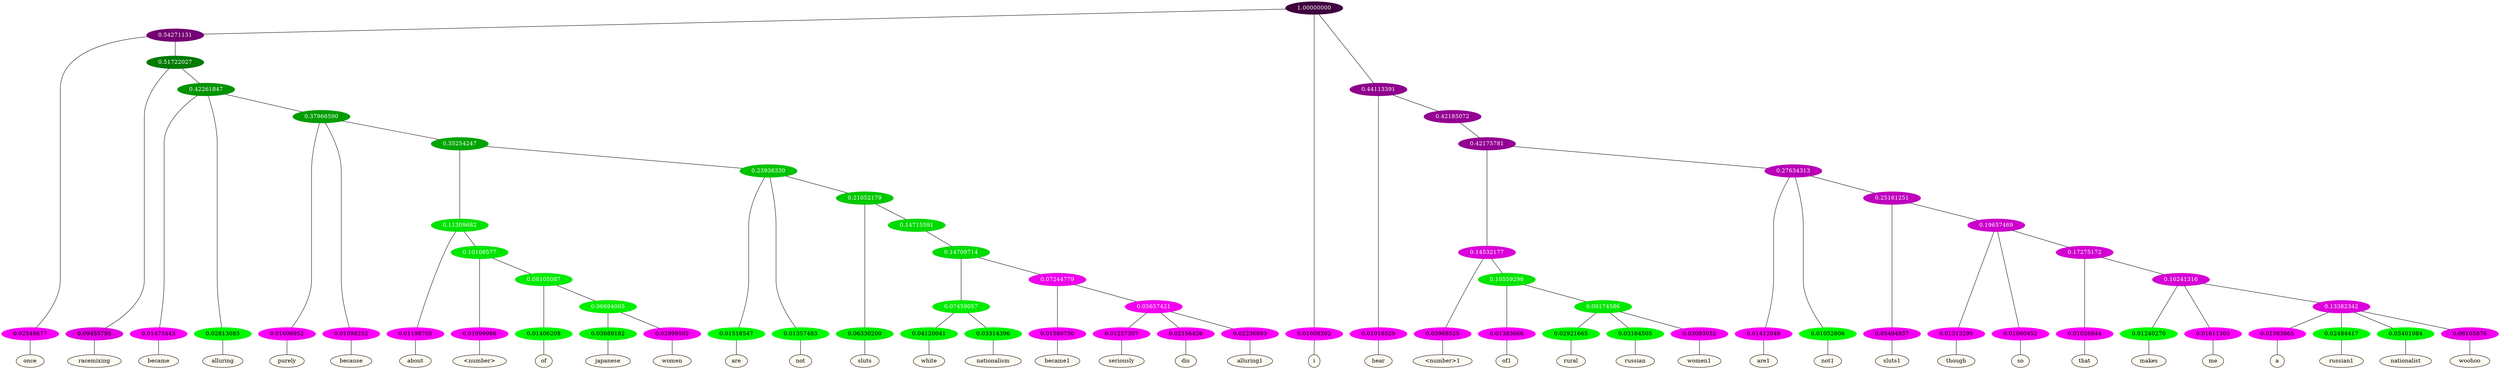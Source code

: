 graph {
	node [format=png height=0.15 nodesep=0.001 ordering=out overlap=prism overlap_scaling=0.01 ranksep=0.001 ratio=0.2 style=filled width=0.15]
	{
		rank=same
		a_w_4 [label=once color=black fillcolor=floralwhite style="filled,solid"]
		a_w_8 [label=racemixing color=black fillcolor=floralwhite style="filled,solid"]
		a_w_11 [label=became color=black fillcolor=floralwhite style="filled,solid"]
		a_w_12 [label=alluring color=black fillcolor=floralwhite style="filled,solid"]
		a_w_16 [label=purely color=black fillcolor=floralwhite style="filled,solid"]
		a_w_17 [label=because color=black fillcolor=floralwhite style="filled,solid"]
		a_w_30 [label=about color=black fillcolor=floralwhite style="filled,solid"]
		a_w_41 [label="\<number\>" color=black fillcolor=floralwhite style="filled,solid"]
		a_w_47 [label=of color=black fillcolor=floralwhite style="filled,solid"]
		a_w_53 [label=japanese color=black fillcolor=floralwhite style="filled,solid"]
		a_w_54 [label=women color=black fillcolor=floralwhite style="filled,solid"]
		a_w_32 [label=are color=black fillcolor=floralwhite style="filled,solid"]
		a_w_33 [label=not color=black fillcolor=floralwhite style="filled,solid"]
		a_w_43 [label=sluts color=black fillcolor=floralwhite style="filled,solid"]
		a_w_61 [label=white color=black fillcolor=floralwhite style="filled,solid"]
		a_w_62 [label=nationalism color=black fillcolor=floralwhite style="filled,solid"]
		a_w_63 [label=became1 color=black fillcolor=floralwhite style="filled,solid"]
		a_w_65 [label=seriously color=black fillcolor=floralwhite style="filled,solid"]
		a_w_66 [label=dis color=black fillcolor=floralwhite style="filled,solid"]
		a_w_67 [label=alluring1 color=black fillcolor=floralwhite style="filled,solid"]
		a_w_2 [label=i color=black fillcolor=floralwhite style="filled,solid"]
		a_w_6 [label=hear color=black fillcolor=floralwhite style="filled,solid"]
		a_w_19 [label="\<number\>1" color=black fillcolor=floralwhite style="filled,solid"]
		a_w_26 [label=of1 color=black fillcolor=floralwhite style="filled,solid"]
		a_w_35 [label=rural color=black fillcolor=floralwhite style="filled,solid"]
		a_w_36 [label=russian color=black fillcolor=floralwhite style="filled,solid"]
		a_w_37 [label=women1 color=black fillcolor=floralwhite style="filled,solid"]
		a_w_21 [label=are1 color=black fillcolor=floralwhite style="filled,solid"]
		a_w_22 [label=not1 color=black fillcolor=floralwhite style="filled,solid"]
		a_w_28 [label=sluts1 color=black fillcolor=floralwhite style="filled,solid"]
		a_w_38 [label=though color=black fillcolor=floralwhite style="filled,solid"]
		a_w_39 [label=so color=black fillcolor=floralwhite style="filled,solid"]
		a_w_45 [label=that color=black fillcolor=floralwhite style="filled,solid"]
		a_w_50 [label=makes color=black fillcolor=floralwhite style="filled,solid"]
		a_w_51 [label=me color=black fillcolor=floralwhite style="filled,solid"]
		a_w_57 [label=a color=black fillcolor=floralwhite style="filled,solid"]
		a_w_58 [label=russian1 color=black fillcolor=floralwhite style="filled,solid"]
		a_w_59 [label=nationalist color=black fillcolor=floralwhite style="filled,solid"]
		a_w_60 [label=woohoo color=black fillcolor=floralwhite style="filled,solid"]
	}
	a_n_4 -- a_w_4
	a_n_8 -- a_w_8
	a_n_11 -- a_w_11
	a_n_12 -- a_w_12
	a_n_16 -- a_w_16
	a_n_17 -- a_w_17
	a_n_30 -- a_w_30
	a_n_41 -- a_w_41
	a_n_47 -- a_w_47
	a_n_53 -- a_w_53
	a_n_54 -- a_w_54
	a_n_32 -- a_w_32
	a_n_33 -- a_w_33
	a_n_43 -- a_w_43
	a_n_61 -- a_w_61
	a_n_62 -- a_w_62
	a_n_63 -- a_w_63
	a_n_65 -- a_w_65
	a_n_66 -- a_w_66
	a_n_67 -- a_w_67
	a_n_2 -- a_w_2
	a_n_6 -- a_w_6
	a_n_19 -- a_w_19
	a_n_26 -- a_w_26
	a_n_35 -- a_w_35
	a_n_36 -- a_w_36
	a_n_37 -- a_w_37
	a_n_21 -- a_w_21
	a_n_22 -- a_w_22
	a_n_28 -- a_w_28
	a_n_38 -- a_w_38
	a_n_39 -- a_w_39
	a_n_45 -- a_w_45
	a_n_50 -- a_w_50
	a_n_51 -- a_w_51
	a_n_57 -- a_w_57
	a_n_58 -- a_w_58
	a_n_59 -- a_w_59
	a_n_60 -- a_w_60
	{
		rank=same
		a_n_4 [label=0.02548677 color="0.835 1.000 0.975" fontcolor=black]
		a_n_8 [label=0.09455795 color="0.835 1.000 0.905" fontcolor=black]
		a_n_11 [label=0.01475443 color="0.835 1.000 0.985" fontcolor=black]
		a_n_12 [label=0.02813083 color="0.334 1.000 0.972" fontcolor=black]
		a_n_16 [label=0.01606952 color="0.835 1.000 0.984" fontcolor=black]
		a_n_17 [label=0.01098252 color="0.835 1.000 0.989" fontcolor=black]
		a_n_30 [label=0.01198705 color="0.835 1.000 0.988" fontcolor=black]
		a_n_41 [label=0.01999966 color="0.835 1.000 0.980" fontcolor=black]
		a_n_47 [label=0.01406208 color="0.334 1.000 0.986" fontcolor=black]
		a_n_53 [label=0.03689182 color="0.334 1.000 0.963" fontcolor=black]
		a_n_54 [label=0.02999502 color="0.835 1.000 0.970" fontcolor=black]
		a_n_32 [label=0.01518547 color="0.334 1.000 0.985" fontcolor=black]
		a_n_33 [label=0.01357483 color="0.334 1.000 0.986" fontcolor=black]
		a_n_43 [label=0.06330200 color="0.334 1.000 0.937" fontcolor=black]
		a_n_61 [label=0.04120041 color="0.334 1.000 0.959" fontcolor=black]
		a_n_62 [label=0.03314396 color="0.334 1.000 0.967" fontcolor=black]
		a_n_63 [label=0.01580750 color="0.835 1.000 0.984" fontcolor=black]
		a_n_65 [label=0.01257307 color="0.835 1.000 0.987" fontcolor=black]
		a_n_66 [label=0.02156426 color="0.835 1.000 0.978" fontcolor=black]
		a_n_67 [label=0.02236893 color="0.835 1.000 0.978" fontcolor=black]
		a_n_2 [label=0.01608302 color="0.835 1.000 0.984" fontcolor=black]
		a_n_6 [label=0.01918529 color="0.835 1.000 0.981" fontcolor=black]
		a_n_19 [label=0.03968525 color="0.835 1.000 0.960" fontcolor=black]
		a_n_26 [label=0.01383666 color="0.835 1.000 0.986" fontcolor=black]
		a_n_35 [label=0.02921665 color="0.334 1.000 0.971" fontcolor=black]
		a_n_36 [label=0.03164505 color="0.334 1.000 0.968" fontcolor=black]
		a_n_37 [label=0.03083052 color="0.835 1.000 0.969" fontcolor=black]
		a_n_21 [label=0.01412048 color="0.835 1.000 0.986" fontcolor=black]
		a_n_22 [label=0.01052806 color="0.334 1.000 0.989" fontcolor=black]
		a_n_28 [label=0.05494937 color="0.835 1.000 0.945" fontcolor=black]
		a_n_38 [label=0.01313295 color="0.835 1.000 0.987" fontcolor=black]
		a_n_39 [label=0.01060452 color="0.835 1.000 0.989" fontcolor=black]
		a_n_45 [label=0.01026844 color="0.835 1.000 0.990" fontcolor=black]
		a_n_50 [label=0.01240270 color="0.334 1.000 0.988" fontcolor=black]
		a_n_51 [label=0.01611303 color="0.835 1.000 0.984" fontcolor=black]
		a_n_57 [label=0.01383665 color="0.835 1.000 0.986" fontcolor=black]
		a_n_58 [label=0.02484417 color="0.334 1.000 0.975" fontcolor=black]
		a_n_59 [label=0.03401984 color="0.334 1.000 0.966" fontcolor=black]
		a_n_60 [label=0.06105876 color="0.835 1.000 0.939" fontcolor=black]
	}
	a_n_0 [label=1.00000000 color="0.835 1.000 0.250" fontcolor=grey99]
	a_n_1 [label=0.54271131 color="0.835 1.000 0.457" fontcolor=grey99]
	a_n_0 -- a_n_1
	a_n_0 -- a_n_2
	a_n_3 [label=0.44113391 color="0.835 1.000 0.559" fontcolor=grey99]
	a_n_0 -- a_n_3
	a_n_1 -- a_n_4
	a_n_5 [label=0.51722027 color="0.334 1.000 0.483" fontcolor=grey99]
	a_n_1 -- a_n_5
	a_n_3 -- a_n_6
	a_n_7 [label=0.42185072 color="0.835 1.000 0.578" fontcolor=grey99]
	a_n_3 -- a_n_7
	a_n_5 -- a_n_8
	a_n_9 [label=0.42261847 color="0.334 1.000 0.577" fontcolor=grey99]
	a_n_5 -- a_n_9
	a_n_10 [label=0.42175781 color="0.835 1.000 0.578" fontcolor=grey99]
	a_n_7 -- a_n_10
	a_n_9 -- a_n_11
	a_n_9 -- a_n_12
	a_n_13 [label=0.37966590 color="0.334 1.000 0.620" fontcolor=grey99]
	a_n_9 -- a_n_13
	a_n_14 [label=0.14532177 color="0.835 1.000 0.855" fontcolor=grey99]
	a_n_10 -- a_n_14
	a_n_15 [label=0.27634313 color="0.835 1.000 0.724" fontcolor=grey99]
	a_n_10 -- a_n_15
	a_n_13 -- a_n_16
	a_n_13 -- a_n_17
	a_n_18 [label=0.35254247 color="0.334 1.000 0.647" fontcolor=grey99]
	a_n_13 -- a_n_18
	a_n_14 -- a_n_19
	a_n_20 [label=0.10559296 color="0.334 1.000 0.894" fontcolor=grey99]
	a_n_14 -- a_n_20
	a_n_15 -- a_n_21
	a_n_15 -- a_n_22
	a_n_23 [label=0.25161251 color="0.835 1.000 0.748" fontcolor=grey99]
	a_n_15 -- a_n_23
	a_n_24 [label=0.11309682 color="0.334 1.000 0.887" fontcolor=grey99]
	a_n_18 -- a_n_24
	a_n_25 [label=0.23936330 color="0.334 1.000 0.761" fontcolor=grey99]
	a_n_18 -- a_n_25
	a_n_20 -- a_n_26
	a_n_27 [label=0.09174586 color="0.334 1.000 0.908" fontcolor=grey99]
	a_n_20 -- a_n_27
	a_n_23 -- a_n_28
	a_n_29 [label=0.19657469 color="0.835 1.000 0.803" fontcolor=grey99]
	a_n_23 -- a_n_29
	a_n_24 -- a_n_30
	a_n_31 [label=0.10108577 color="0.334 1.000 0.899" fontcolor=grey99]
	a_n_24 -- a_n_31
	a_n_25 -- a_n_32
	a_n_25 -- a_n_33
	a_n_34 [label=0.21052179 color="0.334 1.000 0.789" fontcolor=grey99]
	a_n_25 -- a_n_34
	a_n_27 -- a_n_35
	a_n_27 -- a_n_36
	a_n_27 -- a_n_37
	a_n_29 -- a_n_38
	a_n_29 -- a_n_39
	a_n_40 [label=0.17275172 color="0.835 1.000 0.827" fontcolor=grey99]
	a_n_29 -- a_n_40
	a_n_31 -- a_n_41
	a_n_42 [label=0.08105087 color="0.334 1.000 0.919" fontcolor=grey99]
	a_n_31 -- a_n_42
	a_n_34 -- a_n_43
	a_n_44 [label=0.14715591 color="0.334 1.000 0.853" fontcolor=grey99]
	a_n_34 -- a_n_44
	a_n_40 -- a_n_45
	a_n_46 [label=0.16241316 color="0.835 1.000 0.838" fontcolor=grey99]
	a_n_40 -- a_n_46
	a_n_42 -- a_n_47
	a_n_48 [label=0.06694005 color="0.334 1.000 0.933" fontcolor=grey99]
	a_n_42 -- a_n_48
	a_n_49 [label=0.14709714 color="0.334 1.000 0.853" fontcolor=grey99]
	a_n_44 -- a_n_49
	a_n_46 -- a_n_50
	a_n_46 -- a_n_51
	a_n_52 [label=0.13382342 color="0.835 1.000 0.866" fontcolor=grey99]
	a_n_46 -- a_n_52
	a_n_48 -- a_n_53
	a_n_48 -- a_n_54
	a_n_55 [label=0.07459057 color="0.334 1.000 0.925" fontcolor=grey99]
	a_n_49 -- a_n_55
	a_n_56 [label=0.07244779 color="0.835 1.000 0.928" fontcolor=grey99]
	a_n_49 -- a_n_56
	a_n_52 -- a_n_57
	a_n_52 -- a_n_58
	a_n_52 -- a_n_59
	a_n_52 -- a_n_60
	a_n_55 -- a_n_61
	a_n_55 -- a_n_62
	a_n_56 -- a_n_63
	a_n_64 [label=0.05657421 color="0.835 1.000 0.943" fontcolor=grey99]
	a_n_56 -- a_n_64
	a_n_64 -- a_n_65
	a_n_64 -- a_n_66
	a_n_64 -- a_n_67
}
